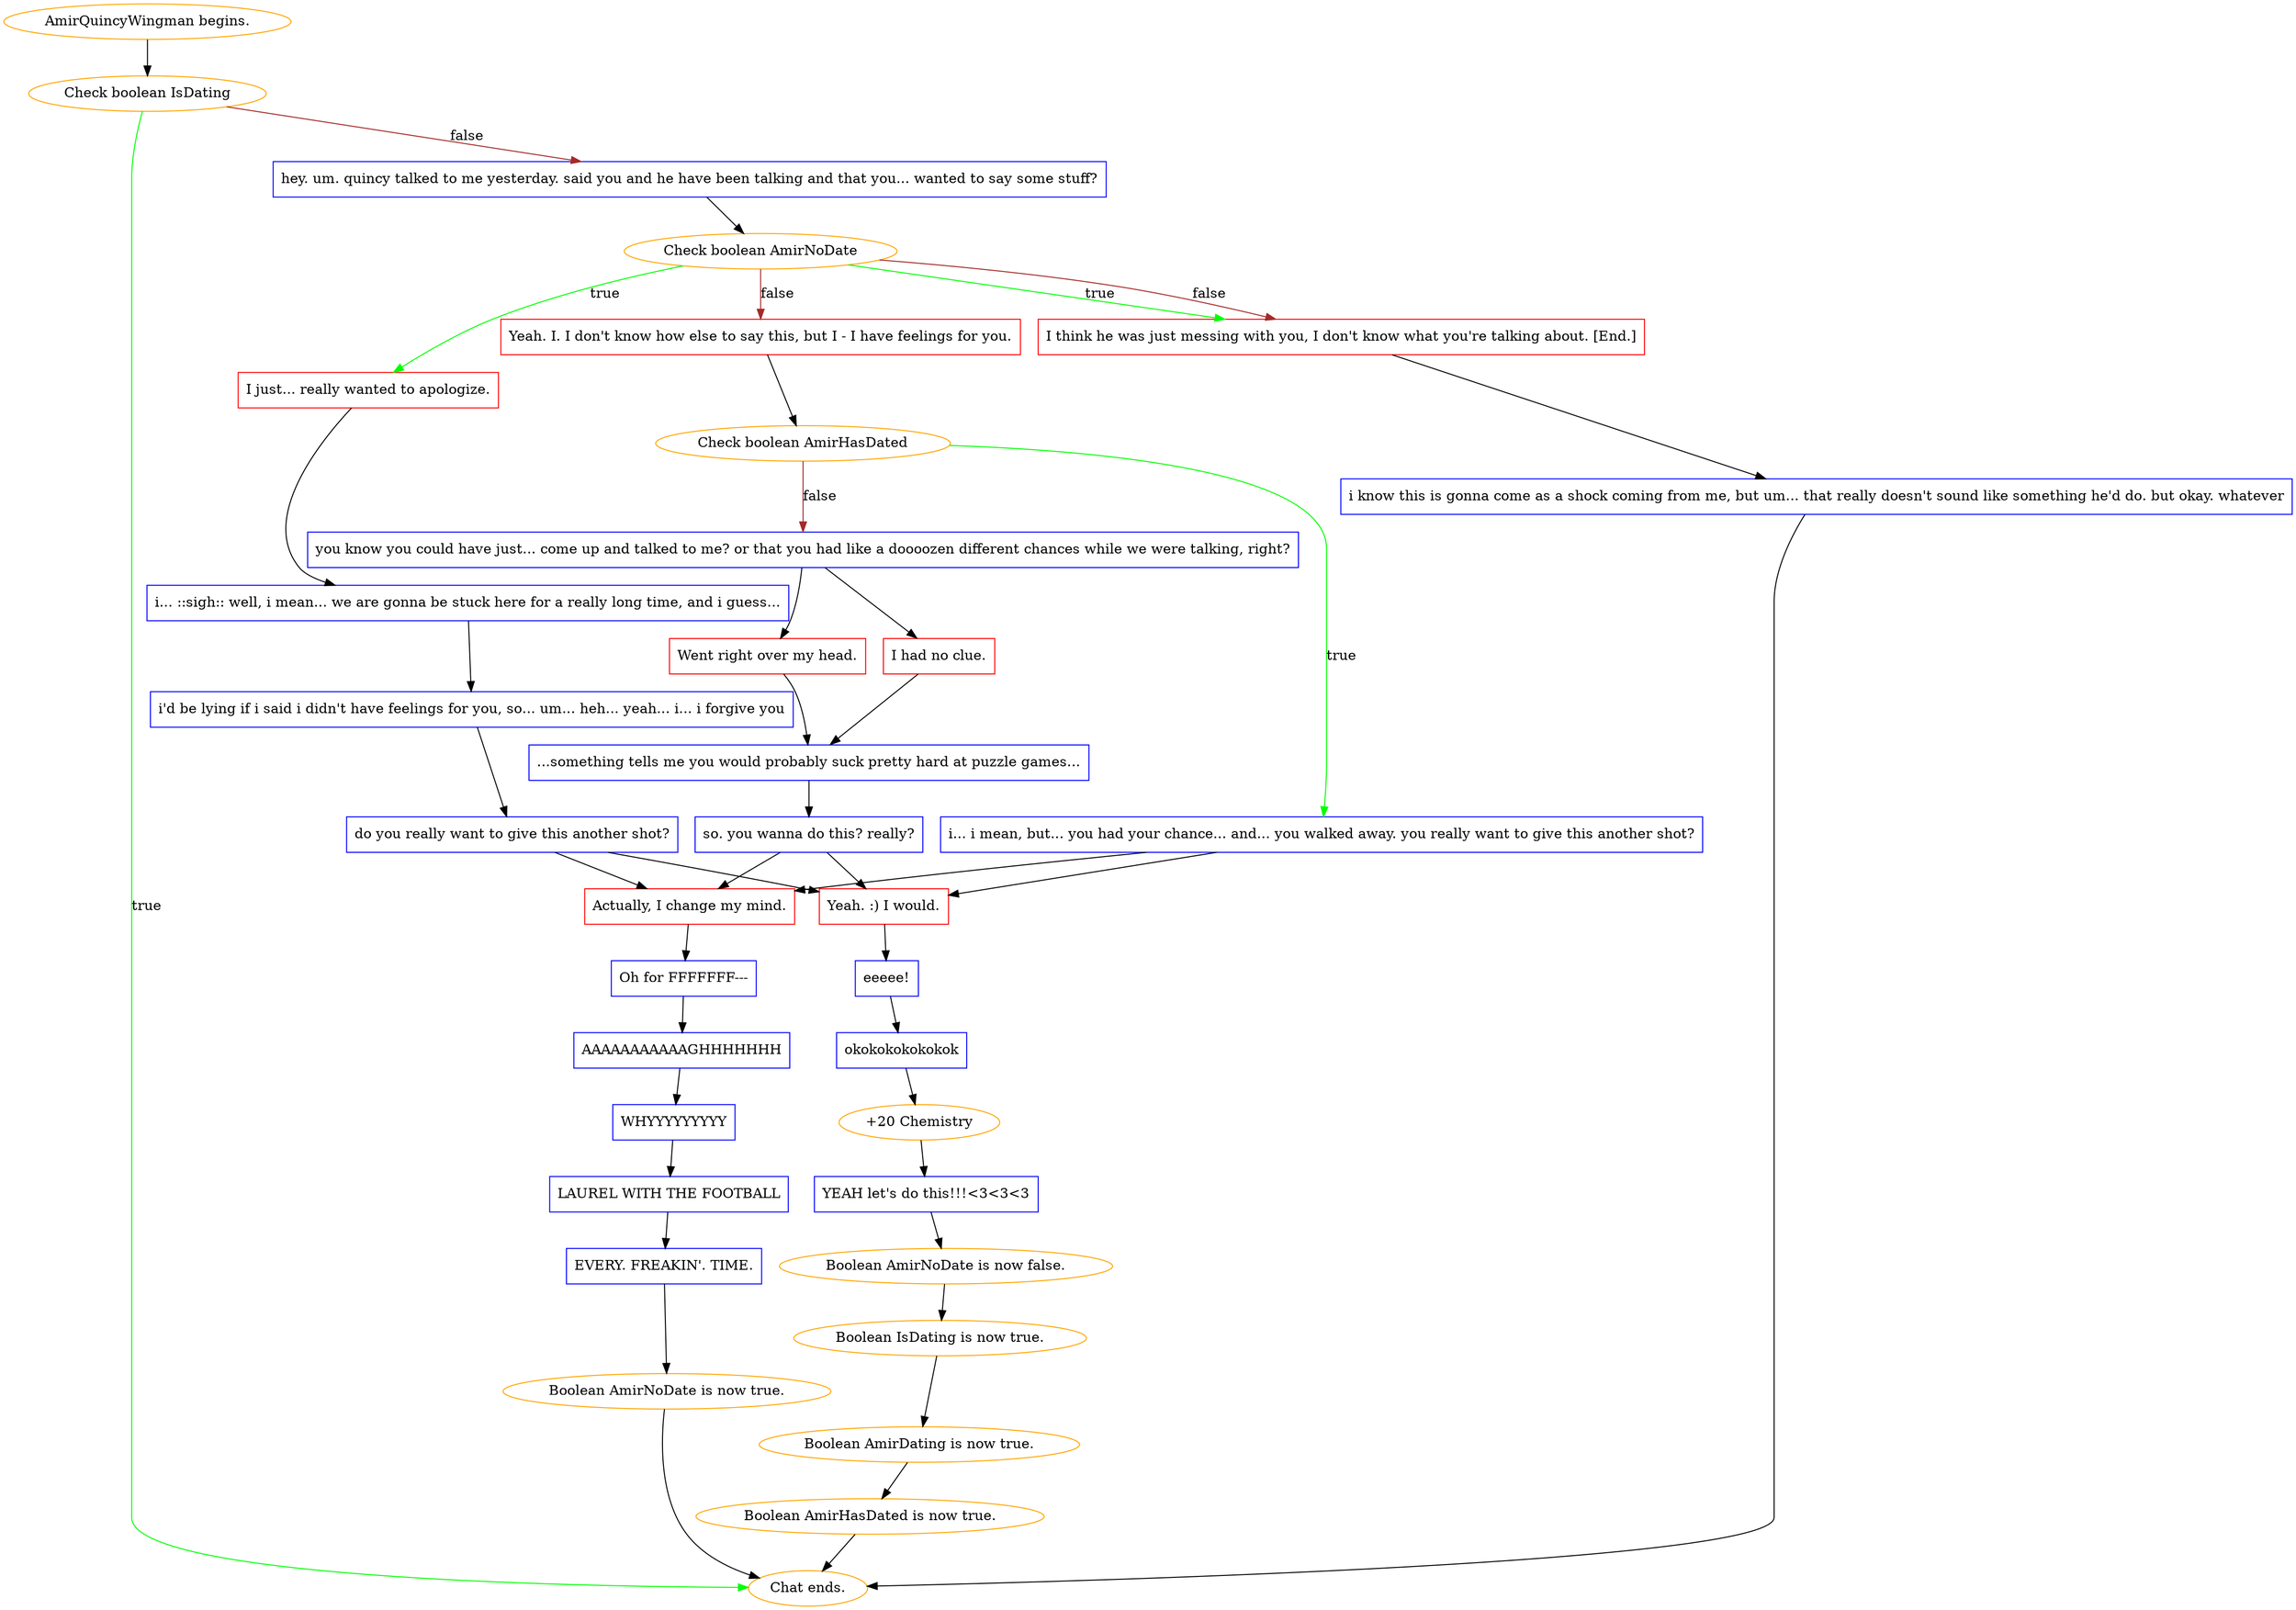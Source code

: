 digraph {
	"AmirQuincyWingman begins." [color=orange];
		"AmirQuincyWingman begins." -> j724089190;
	j724089190 [label="Check boolean IsDating",color=orange];
		j724089190 -> "Chat ends." [label=true,color=green];
		j724089190 -> j2485578841 [label=false,color=brown];
	"Chat ends." [color=orange];
	j2485578841 [label="hey. um. quincy talked to me yesterday. said you and he have been talking and that you... wanted to say some stuff?",shape=box,color=blue];
		j2485578841 -> j1713116651;
	j1713116651 [label="Check boolean AmirNoDate",color=orange];
		j1713116651 -> j1843157391 [label=true,color=green];
		j1713116651 -> j3903418975 [label=true,color=green];
		j1713116651 -> j1607685330 [label=false,color=brown];
		j1713116651 -> j3903418975 [label=false,color=brown];
	j1843157391 [label="I just... really wanted to apologize.",shape=box,color=red];
		j1843157391 -> j3398041901;
	j3903418975 [label="I think he was just messing with you, I don't know what you're talking about. [End.]",shape=box,color=red];
		j3903418975 -> j261539376;
	j1607685330 [label="Yeah. I. I don't know how else to say this, but I - I have feelings for you.",shape=box,color=red];
		j1607685330 -> j3450431594;
	j3398041901 [label="i... ::sigh:: well, i mean... we are gonna be stuck here for a really long time, and i guess...",shape=box,color=blue];
		j3398041901 -> j12473696;
	j261539376 [label="i know this is gonna come as a shock coming from me, but um... that really doesn't sound like something he'd do. but okay. whatever",shape=box,color=blue];
		j261539376 -> "Chat ends.";
	j3450431594 [label="Check boolean AmirHasDated",color=orange];
		j3450431594 -> j3766683414 [label=true,color=green];
		j3450431594 -> j3849117489 [label=false,color=brown];
	j12473696 [label="i'd be lying if i said i didn't have feelings for you, so... um... heh... yeah... i... i forgive you",shape=box,color=blue];
		j12473696 -> j36635919;
	j3766683414 [label="i... i mean, but... you had your chance... and... you walked away. you really want to give this another shot?",shape=box,color=blue];
		j3766683414 -> j45166037;
		j3766683414 -> j2571825974;
	j3849117489 [label="you know you could have just... come up and talked to me? or that you had like a doooozen different chances while we were talking, right?",shape=box,color=blue];
		j3849117489 -> j1108148629;
		j3849117489 -> j1301212314;
	j36635919 [label="do you really want to give this another shot?",shape=box,color=blue];
		j36635919 -> j45166037;
		j36635919 -> j2571825974;
	j45166037 [label="Yeah. :) I would.",shape=box,color=red];
		j45166037 -> j3020777470;
	j2571825974 [label="Actually, I change my mind.",shape=box,color=red];
		j2571825974 -> j923854621;
	j1108148629 [label="I had no clue.",shape=box,color=red];
		j1108148629 -> j3348868963;
	j1301212314 [label="Went right over my head.",shape=box,color=red];
		j1301212314 -> j3348868963;
	j3020777470 [label="eeeee!",shape=box,color=blue];
		j3020777470 -> j1084487725;
	j923854621 [label="Oh for FFFFFFF---",shape=box,color=blue];
		j923854621 -> j3169398449;
	j3348868963 [label="...something tells me you would probably suck pretty hard at puzzle games...",shape=box,color=blue];
		j3348868963 -> j216501041;
	j1084487725 [label="okokokokokokok",shape=box,color=blue];
		j1084487725 -> j2874808979;
	j3169398449 [label="AAAAAAAAAAAGHHHHHHH",shape=box,color=blue];
		j3169398449 -> j1719308692;
	j216501041 [label="so. you wanna do this? really?",shape=box,color=blue];
		j216501041 -> j45166037;
		j216501041 -> j2571825974;
	j2874808979 [label="+20 Chemistry",color=orange];
		j2874808979 -> j744322363;
	j1719308692 [label="WHYYYYYYYYY",shape=box,color=blue];
		j1719308692 -> j2988945957;
	j744322363 [label="YEAH let's do this!!!<3<3<3",shape=box,color=blue];
		j744322363 -> j1208662821;
	j2988945957 [label="LAUREL WITH THE FOOTBALL",shape=box,color=blue];
		j2988945957 -> j2479094567;
	j1208662821 [label="Boolean AmirNoDate is now false.",color=orange];
		j1208662821 -> j218661509;
	j2479094567 [label="EVERY. FREAKIN'. TIME.",shape=box,color=blue];
		j2479094567 -> j1438323710;
	j218661509 [label="Boolean IsDating is now true.",color=orange];
		j218661509 -> j2815014746;
	j1438323710 [label="Boolean AmirNoDate is now true.",color=orange];
		j1438323710 -> "Chat ends.";
	j2815014746 [label="Boolean AmirDating is now true.",color=orange];
		j2815014746 -> j912964709;
	j912964709 [label="Boolean AmirHasDated is now true.",color=orange];
		j912964709 -> "Chat ends.";
}